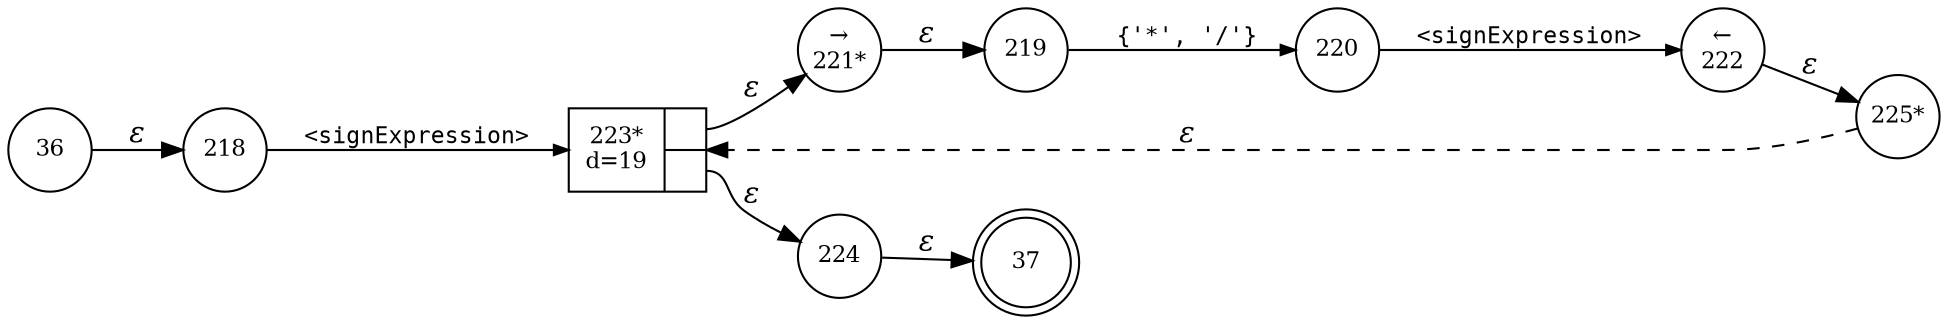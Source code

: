 digraph ATN {
rankdir=LR;
s37[fontsize=11, label="37", shape=doublecircle, fixedsize=true, width=.6];
s224[fontsize=11,label="224", shape=circle, fixedsize=true, width=.55, peripheries=1];
s225[fontsize=11,label="225*", shape=circle, fixedsize=true, width=.55, peripheries=1];
s36[fontsize=11,label="36", shape=circle, fixedsize=true, width=.55, peripheries=1];
s218[fontsize=11,label="218", shape=circle, fixedsize=true, width=.55, peripheries=1];
s219[fontsize=11,label="219", shape=circle, fixedsize=true, width=.55, peripheries=1];
s220[fontsize=11,label="220", shape=circle, fixedsize=true, width=.55, peripheries=1];
s221[fontsize=11,label="&rarr;\n221*", shape=circle, fixedsize=true, width=.55, peripheries=1];
s222[fontsize=11,label="&larr;\n222", shape=circle, fixedsize=true, width=.55, peripheries=1];
s223[fontsize=11,label="{223*\nd=19|{<p0>|<p1>}}", shape=record, fixedsize=false, peripheries=1];
s36 -> s218 [fontname="Times-Italic", label="&epsilon;"];
s218 -> s223 [fontsize=11, fontname="Courier", arrowsize=.7, label = "<signExpression>", arrowhead = normal];
s223:p0 -> s221 [fontname="Times-Italic", label="&epsilon;"];
s223:p1 -> s224 [fontname="Times-Italic", label="&epsilon;"];
s221 -> s219 [fontname="Times-Italic", label="&epsilon;"];
s224 -> s37 [fontname="Times-Italic", label="&epsilon;"];
s219 -> s220 [fontsize=11, fontname="Courier", arrowsize=.7, label = "{'*', '/'}", arrowhead = normal];
s220 -> s222 [fontsize=11, fontname="Courier", arrowsize=.7, label = "<signExpression>", arrowhead = normal];
s222 -> s225 [fontname="Times-Italic", label="&epsilon;"];
s225 -> s223 [fontname="Times-Italic", label="&epsilon;", style="dashed"];
}